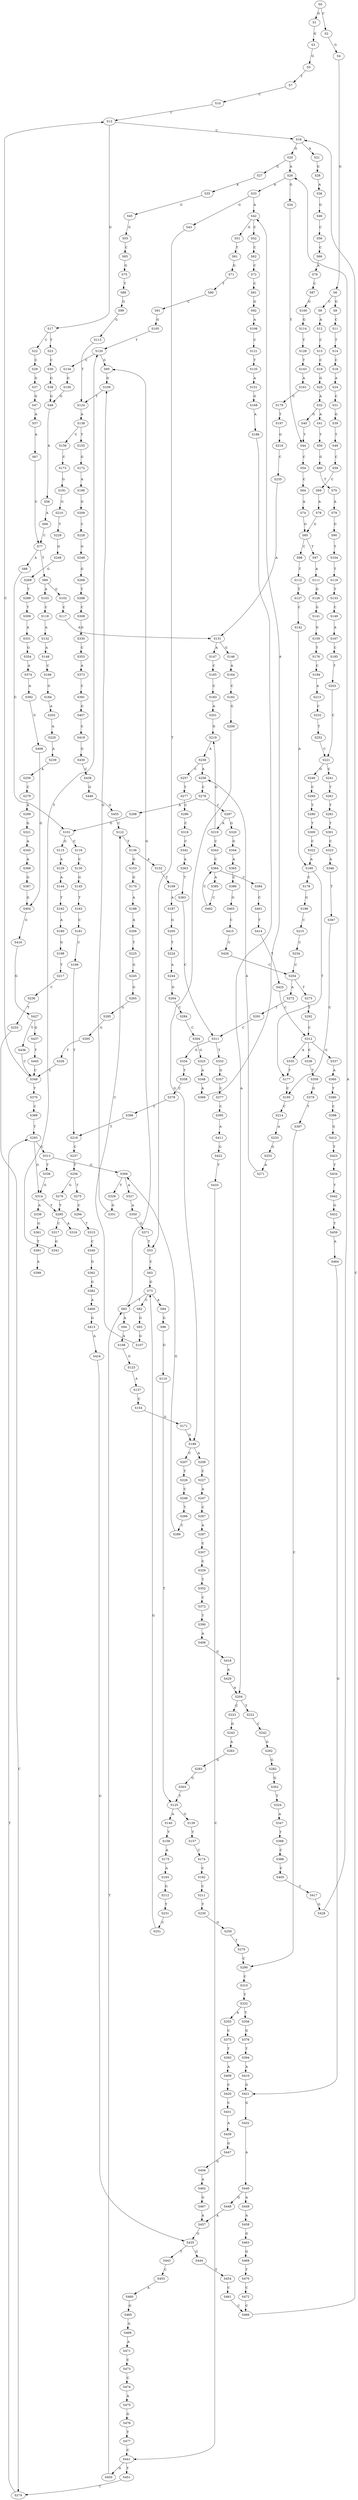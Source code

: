 strict digraph  {
	S0 -> S1 [ label = G ];
	S0 -> S2 [ label = C ];
	S1 -> S3 [ label = G ];
	S2 -> S4 [ label = G ];
	S3 -> S5 [ label = G ];
	S4 -> S6 [ label = G ];
	S5 -> S7 [ label = T ];
	S6 -> S8 [ label = G ];
	S6 -> S9 [ label = C ];
	S7 -> S10 [ label = C ];
	S8 -> S11 [ label = C ];
	S9 -> S12 [ label = A ];
	S10 -> S13 [ label = C ];
	S11 -> S14 [ label = T ];
	S12 -> S15 [ label = C ];
	S13 -> S16 [ label = C ];
	S13 -> S17 [ label = G ];
	S14 -> S18 [ label = C ];
	S15 -> S19 [ label = C ];
	S16 -> S20 [ label = G ];
	S16 -> S21 [ label = A ];
	S17 -> S22 [ label = C ];
	S17 -> S23 [ label = T ];
	S18 -> S24 [ label = A ];
	S19 -> S25 [ label = G ];
	S20 -> S26 [ label = A ];
	S20 -> S27 [ label = G ];
	S21 -> S28 [ label = G ];
	S22 -> S29 [ label = C ];
	S23 -> S30 [ label = C ];
	S24 -> S31 [ label = C ];
	S25 -> S32 [ label = A ];
	S26 -> S33 [ label = A ];
	S26 -> S34 [ label = G ];
	S27 -> S35 [ label = A ];
	S28 -> S36 [ label = A ];
	S29 -> S37 [ label = G ];
	S30 -> S38 [ label = G ];
	S31 -> S39 [ label = G ];
	S32 -> S40 [ label = G ];
	S32 -> S41 [ label = A ];
	S33 -> S42 [ label = A ];
	S33 -> S43 [ label = G ];
	S34 -> S44 [ label = T ];
	S35 -> S45 [ label = G ];
	S36 -> S46 [ label = G ];
	S37 -> S47 [ label = G ];
	S38 -> S48 [ label = G ];
	S39 -> S49 [ label = T ];
	S40 -> S44 [ label = T ];
	S41 -> S50 [ label = T ];
	S42 -> S51 [ label = G ];
	S42 -> S52 [ label = C ];
	S43 -> S53 [ label = T ];
	S44 -> S54 [ label = C ];
	S45 -> S55 [ label = G ];
	S46 -> S56 [ label = C ];
	S47 -> S57 [ label = A ];
	S48 -> S58 [ label = A ];
	S49 -> S59 [ label = C ];
	S50 -> S60 [ label = G ];
	S51 -> S61 [ label = T ];
	S52 -> S62 [ label = C ];
	S53 -> S63 [ label = C ];
	S54 -> S64 [ label = C ];
	S55 -> S65 [ label = C ];
	S56 -> S66 [ label = C ];
	S57 -> S67 [ label = A ];
	S58 -> S68 [ label = A ];
	S59 -> S69 [ label = C ];
	S60 -> S70 [ label = T ];
	S61 -> S71 [ label = G ];
	S62 -> S72 [ label = C ];
	S63 -> S73 [ label = G ];
	S64 -> S74 [ label = A ];
	S65 -> S75 [ label = G ];
	S66 -> S76 [ label = A ];
	S67 -> S77 [ label = C ];
	S68 -> S77 [ label = C ];
	S69 -> S78 [ label = A ];
	S70 -> S79 [ label = A ];
	S71 -> S80 [ label = T ];
	S72 -> S81 [ label = C ];
	S73 -> S82 [ label = C ];
	S73 -> S83 [ label = T ];
	S73 -> S84 [ label = A ];
	S74 -> S85 [ label = G ];
	S75 -> S86 [ label = T ];
	S76 -> S87 [ label = C ];
	S77 -> S88 [ label = A ];
	S77 -> S89 [ label = T ];
	S78 -> S85 [ label = G ];
	S79 -> S90 [ label = G ];
	S80 -> S91 [ label = C ];
	S81 -> S92 [ label = G ];
	S82 -> S93 [ label = G ];
	S83 -> S94 [ label = A ];
	S83 -> S95 [ label = G ];
	S84 -> S96 [ label = G ];
	S85 -> S97 [ label = T ];
	S85 -> S98 [ label = C ];
	S86 -> S99 [ label = G ];
	S87 -> S100 [ label = G ];
	S88 -> S101 [ label = G ];
	S89 -> S102 [ label = G ];
	S89 -> S103 [ label = A ];
	S90 -> S104 [ label = T ];
	S91 -> S105 [ label = G ];
	S92 -> S106 [ label = A ];
	S93 -> S107 [ label = G ];
	S94 -> S108 [ label = A ];
	S95 -> S109 [ label = G ];
	S96 -> S110 [ label = G ];
	S97 -> S111 [ label = A ];
	S98 -> S112 [ label = T ];
	S99 -> S113 [ label = G ];
	S100 -> S114 [ label = G ];
	S101 -> S115 [ label = G ];
	S101 -> S116 [ label = C ];
	S102 -> S117 [ label = C ];
	S103 -> S118 [ label = C ];
	S104 -> S119 [ label = T ];
	S105 -> S120 [ label = T ];
	S106 -> S121 [ label = C ];
	S107 -> S122 [ label = C ];
	S108 -> S123 [ label = G ];
	S109 -> S124 [ label = T ];
	S110 -> S125 [ label = T ];
	S111 -> S126 [ label = G ];
	S112 -> S127 [ label = T ];
	S113 -> S124 [ label = T ];
	S114 -> S128 [ label = T ];
	S115 -> S129 [ label = A ];
	S116 -> S130 [ label = C ];
	S117 -> S131 [ label = A ];
	S118 -> S132 [ label = A ];
	S119 -> S133 [ label = T ];
	S120 -> S134 [ label = C ];
	S120 -> S95 [ label = G ];
	S121 -> S135 [ label = T ];
	S122 -> S136 [ label = T ];
	S123 -> S137 [ label = A ];
	S124 -> S138 [ label = A ];
	S125 -> S139 [ label = G ];
	S125 -> S140 [ label = A ];
	S126 -> S141 [ label = G ];
	S127 -> S142 [ label = C ];
	S128 -> S143 [ label = T ];
	S129 -> S144 [ label = A ];
	S130 -> S145 [ label = G ];
	S131 -> S146 [ label = G ];
	S131 -> S147 [ label = A ];
	S132 -> S148 [ label = A ];
	S133 -> S149 [ label = C ];
	S134 -> S150 [ label = G ];
	S135 -> S151 [ label = A ];
	S136 -> S152 [ label = A ];
	S136 -> S153 [ label = G ];
	S137 -> S154 [ label = C ];
	S138 -> S155 [ label = T ];
	S138 -> S156 [ label = C ];
	S139 -> S157 [ label = T ];
	S140 -> S158 [ label = T ];
	S141 -> S159 [ label = G ];
	S142 -> S160 [ label = A ];
	S143 -> S161 [ label = A ];
	S144 -> S162 [ label = T ];
	S145 -> S163 [ label = T ];
	S146 -> S164 [ label = A ];
	S147 -> S165 [ label = C ];
	S148 -> S166 [ label = C ];
	S149 -> S167 [ label = A ];
	S150 -> S48 [ label = G ];
	S151 -> S168 [ label = G ];
	S152 -> S169 [ label = T ];
	S153 -> S170 [ label = G ];
	S154 -> S171 [ label = G ];
	S155 -> S172 [ label = G ];
	S156 -> S173 [ label = C ];
	S157 -> S174 [ label = C ];
	S158 -> S175 [ label = A ];
	S159 -> S176 [ label = T ];
	S160 -> S177 [ label = T ];
	S160 -> S178 [ label = C ];
	S161 -> S179 [ label = C ];
	S162 -> S180 [ label = A ];
	S163 -> S181 [ label = C ];
	S164 -> S182 [ label = C ];
	S165 -> S183 [ label = C ];
	S166 -> S184 [ label = G ];
	S167 -> S185 [ label = C ];
	S168 -> S186 [ label = A ];
	S169 -> S187 [ label = A ];
	S170 -> S188 [ label = A ];
	S171 -> S189 [ label = G ];
	S172 -> S190 [ label = A ];
	S173 -> S191 [ label = G ];
	S174 -> S192 [ label = C ];
	S175 -> S193 [ label = A ];
	S176 -> S194 [ label = C ];
	S177 -> S195 [ label = C ];
	S178 -> S196 [ label = G ];
	S179 -> S197 [ label = T ];
	S180 -> S198 [ label = G ];
	S181 -> S199 [ label = C ];
	S182 -> S200 [ label = G ];
	S183 -> S201 [ label = A ];
	S184 -> S202 [ label = A ];
	S185 -> S203 [ label = T ];
	S186 -> S204 [ label = A ];
	S187 -> S205 [ label = G ];
	S188 -> S206 [ label = A ];
	S189 -> S207 [ label = C ];
	S189 -> S208 [ label = A ];
	S190 -> S209 [ label = G ];
	S191 -> S210 [ label = G ];
	S192 -> S211 [ label = C ];
	S193 -> S212 [ label = G ];
	S194 -> S213 [ label = A ];
	S195 -> S214 [ label = C ];
	S196 -> S215 [ label = C ];
	S197 -> S216 [ label = G ];
	S198 -> S217 [ label = T ];
	S199 -> S218 [ label = T ];
	S200 -> S189 [ label = G ];
	S201 -> S219 [ label = G ];
	S202 -> S220 [ label = A ];
	S203 -> S221 [ label = C ];
	S204 -> S222 [ label = T ];
	S204 -> S223 [ label = C ];
	S205 -> S224 [ label = T ];
	S206 -> S225 [ label = T ];
	S207 -> S226 [ label = T ];
	S208 -> S227 [ label = C ];
	S209 -> S228 [ label = C ];
	S210 -> S229 [ label = T ];
	S211 -> S230 [ label = T ];
	S212 -> S231 [ label = T ];
	S213 -> S232 [ label = C ];
	S214 -> S233 [ label = A ];
	S215 -> S234 [ label = C ];
	S216 -> S235 [ label = C ];
	S217 -> S236 [ label = C ];
	S218 -> S237 [ label = C ];
	S219 -> S238 [ label = A ];
	S220 -> S239 [ label = A ];
	S221 -> S240 [ label = G ];
	S221 -> S241 [ label = C ];
	S222 -> S242 [ label = C ];
	S223 -> S243 [ label = G ];
	S224 -> S244 [ label = A ];
	S225 -> S245 [ label = G ];
	S226 -> S246 [ label = C ];
	S227 -> S247 [ label = A ];
	S228 -> S248 [ label = G ];
	S229 -> S249 [ label = G ];
	S230 -> S250 [ label = G ];
	S231 -> S251 [ label = C ];
	S232 -> S252 [ label = T ];
	S233 -> S253 [ label = G ];
	S234 -> S254 [ label = C ];
	S235 -> S131 [ label = A ];
	S236 -> S255 [ label = T ];
	S237 -> S256 [ label = T ];
	S238 -> S257 [ label = C ];
	S238 -> S258 [ label = A ];
	S239 -> S259 [ label = A ];
	S240 -> S260 [ label = C ];
	S241 -> S261 [ label = T ];
	S242 -> S262 [ label = G ];
	S243 -> S263 [ label = A ];
	S244 -> S264 [ label = G ];
	S245 -> S265 [ label = G ];
	S246 -> S266 [ label = T ];
	S247 -> S267 [ label = C ];
	S248 -> S268 [ label = G ];
	S249 -> S269 [ label = G ];
	S250 -> S270 [ label = T ];
	S251 -> S73 [ label = G ];
	S252 -> S221 [ label = C ];
	S253 -> S271 [ label = A ];
	S254 -> S272 [ label = A ];
	S254 -> S273 [ label = T ];
	S255 -> S274 [ label = C ];
	S256 -> S275 [ label = T ];
	S256 -> S276 [ label = G ];
	S257 -> S277 [ label = T ];
	S258 -> S278 [ label = C ];
	S259 -> S279 [ label = C ];
	S260 -> S280 [ label = T ];
	S261 -> S281 [ label = T ];
	S262 -> S282 [ label = G ];
	S263 -> S283 [ label = G ];
	S264 -> S284 [ label = C ];
	S265 -> S285 [ label = G ];
	S266 -> S286 [ label = C ];
	S267 -> S287 [ label = A ];
	S268 -> S288 [ label = T ];
	S269 -> S289 [ label = T ];
	S270 -> S290 [ label = C ];
	S271 -> S258 [ label = A ];
	S272 -> S291 [ label = T ];
	S273 -> S292 [ label = T ];
	S274 -> S293 [ label = T ];
	S275 -> S294 [ label = C ];
	S276 -> S295 [ label = T ];
	S277 -> S296 [ label = C ];
	S278 -> S297 [ label = C ];
	S278 -> S298 [ label = A ];
	S279 -> S299 [ label = A ];
	S280 -> S300 [ label = T ];
	S281 -> S301 [ label = T ];
	S282 -> S302 [ label = G ];
	S283 -> S303 [ label = G ];
	S284 -> S304 [ label = C ];
	S285 -> S305 [ label = G ];
	S286 -> S306 [ label = G ];
	S287 -> S307 [ label = C ];
	S288 -> S308 [ label = C ];
	S289 -> S309 [ label = T ];
	S290 -> S310 [ label = C ];
	S291 -> S311 [ label = C ];
	S292 -> S312 [ label = C ];
	S293 -> S313 [ label = C ];
	S293 -> S314 [ label = G ];
	S294 -> S315 [ label = T ];
	S295 -> S316 [ label = A ];
	S295 -> S317 [ label = C ];
	S296 -> S318 [ label = C ];
	S297 -> S319 [ label = A ];
	S297 -> S320 [ label = G ];
	S298 -> S101 [ label = G ];
	S299 -> S321 [ label = G ];
	S300 -> S322 [ label = C ];
	S301 -> S323 [ label = C ];
	S302 -> S324 [ label = T ];
	S303 -> S125 [ label = T ];
	S304 -> S325 [ label = G ];
	S305 -> S326 [ label = T ];
	S306 -> S327 [ label = A ];
	S306 -> S328 [ label = T ];
	S307 -> S329 [ label = C ];
	S308 -> S330 [ label = G ];
	S309 -> S331 [ label = A ];
	S310 -> S332 [ label = T ];
	S311 -> S333 [ label = T ];
	S311 -> S334 [ label = G ];
	S312 -> S335 [ label = A ];
	S312 -> S336 [ label = C ];
	S312 -> S337 [ label = G ];
	S313 -> S338 [ label = T ];
	S313 -> S306 [ label = G ];
	S314 -> S339 [ label = A ];
	S314 -> S295 [ label = T ];
	S315 -> S340 [ label = C ];
	S317 -> S341 [ label = G ];
	S318 -> S342 [ label = C ];
	S319 -> S219 [ label = G ];
	S319 -> S343 [ label = C ];
	S320 -> S344 [ label = G ];
	S321 -> S345 [ label = A ];
	S322 -> S160 [ label = A ];
	S323 -> S346 [ label = A ];
	S324 -> S347 [ label = A ];
	S325 -> S348 [ label = A ];
	S326 -> S349 [ label = C ];
	S327 -> S350 [ label = A ];
	S328 -> S351 [ label = G ];
	S329 -> S352 [ label = T ];
	S330 -> S353 [ label = C ];
	S331 -> S354 [ label = G ];
	S332 -> S355 [ label = A ];
	S332 -> S356 [ label = T ];
	S333 -> S357 [ label = G ];
	S334 -> S358 [ label = T ];
	S335 -> S177 [ label = T ];
	S336 -> S359 [ label = T ];
	S337 -> S360 [ label = A ];
	S338 -> S314 [ label = G ];
	S339 -> S361 [ label = G ];
	S340 -> S362 [ label = G ];
	S341 -> S120 [ label = T ];
	S342 -> S363 [ label = A ];
	S343 -> S364 [ label = C ];
	S344 -> S365 [ label = A ];
	S345 -> S366 [ label = A ];
	S346 -> S367 [ label = T ];
	S347 -> S368 [ label = T ];
	S348 -> S369 [ label = A ];
	S349 -> S13 [ label = C ];
	S349 -> S370 [ label = T ];
	S350 -> S371 [ label = G ];
	S351 -> S109 [ label = G ];
	S352 -> S372 [ label = C ];
	S353 -> S373 [ label = A ];
	S354 -> S374 [ label = A ];
	S355 -> S375 [ label = C ];
	S356 -> S376 [ label = G ];
	S357 -> S377 [ label = C ];
	S358 -> S378 [ label = C ];
	S359 -> S379 [ label = G ];
	S360 -> S380 [ label = T ];
	S361 -> S381 [ label = T ];
	S362 -> S382 [ label = G ];
	S363 -> S383 [ label = T ];
	S364 -> S384 [ label = C ];
	S364 -> S385 [ label = A ];
	S365 -> S386 [ label = C ];
	S366 -> S387 [ label = G ];
	S367 -> S195 [ label = C ];
	S368 -> S388 [ label = C ];
	S369 -> S42 [ label = A ];
	S370 -> S389 [ label = C ];
	S371 -> S53 [ label = T ];
	S372 -> S390 [ label = T ];
	S373 -> S391 [ label = C ];
	S374 -> S392 [ label = A ];
	S375 -> S393 [ label = T ];
	S376 -> S394 [ label = T ];
	S377 -> S395 [ label = C ];
	S378 -> S396 [ label = C ];
	S379 -> S397 [ label = T ];
	S380 -> S398 [ label = C ];
	S381 -> S399 [ label = A ];
	S382 -> S400 [ label = A ];
	S383 -> S311 [ label = C ];
	S384 -> S401 [ label = C ];
	S385 -> S402 [ label = C ];
	S386 -> S403 [ label = G ];
	S387 -> S404 [ label = G ];
	S388 -> S405 [ label = C ];
	S389 -> S293 [ label = T ];
	S390 -> S406 [ label = A ];
	S391 -> S407 [ label = G ];
	S392 -> S408 [ label = G ];
	S393 -> S409 [ label = A ];
	S394 -> S410 [ label = A ];
	S395 -> S411 [ label = A ];
	S396 -> S218 [ label = T ];
	S397 -> S290 [ label = C ];
	S398 -> S412 [ label = G ];
	S400 -> S413 [ label = G ];
	S401 -> S414 [ label = T ];
	S402 -> S364 [ label = C ];
	S403 -> S415 [ label = C ];
	S404 -> S416 [ label = G ];
	S405 -> S417 [ label = C ];
	S406 -> S418 [ label = G ];
	S407 -> S419 [ label = C ];
	S408 -> S404 [ label = G ];
	S409 -> S420 [ label = C ];
	S410 -> S421 [ label = G ];
	S411 -> S422 [ label = G ];
	S412 -> S423 [ label = T ];
	S413 -> S424 [ label = A ];
	S414 -> S425 [ label = T ];
	S415 -> S426 [ label = C ];
	S416 -> S427 [ label = G ];
	S417 -> S428 [ label = G ];
	S418 -> S429 [ label = A ];
	S419 -> S430 [ label = G ];
	S420 -> S431 [ label = C ];
	S421 -> S432 [ label = G ];
	S422 -> S433 [ label = T ];
	S423 -> S434 [ label = T ];
	S424 -> S435 [ label = G ];
	S425 -> S312 [ label = C ];
	S426 -> S254 [ label = C ];
	S427 -> S436 [ label = T ];
	S427 -> S437 [ label = G ];
	S428 -> S26 [ label = A ];
	S429 -> S204 [ label = A ];
	S430 -> S438 [ label = C ];
	S431 -> S439 [ label = A ];
	S432 -> S440 [ label = A ];
	S433 -> S441 [ label = C ];
	S434 -> S442 [ label = T ];
	S435 -> S443 [ label = T ];
	S435 -> S444 [ label = G ];
	S436 -> S349 [ label = C ];
	S437 -> S445 [ label = T ];
	S438 -> S446 [ label = G ];
	S439 -> S447 [ label = G ];
	S440 -> S448 [ label = G ];
	S440 -> S449 [ label = A ];
	S441 -> S450 [ label = G ];
	S441 -> S451 [ label = T ];
	S442 -> S452 [ label = G ];
	S443 -> S453 [ label = C ];
	S444 -> S454 [ label = T ];
	S445 -> S349 [ label = C ];
	S446 -> S455 [ label = G ];
	S447 -> S456 [ label = G ];
	S448 -> S457 [ label = A ];
	S449 -> S458 [ label = A ];
	S450 -> S83 [ label = T ];
	S451 -> S274 [ label = C ];
	S452 -> S459 [ label = T ];
	S453 -> S460 [ label = A ];
	S454 -> S461 [ label = C ];
	S455 -> S122 [ label = C ];
	S456 -> S462 [ label = A ];
	S457 -> S435 [ label = G ];
	S458 -> S463 [ label = G ];
	S459 -> S464 [ label = A ];
	S460 -> S465 [ label = G ];
	S461 -> S466 [ label = C ];
	S462 -> S467 [ label = G ];
	S463 -> S468 [ label = G ];
	S464 -> S421 [ label = G ];
	S465 -> S469 [ label = G ];
	S466 -> S16 [ label = C ];
	S467 -> S457 [ label = A ];
	S468 -> S470 [ label = T ];
	S469 -> S471 [ label = A ];
	S470 -> S472 [ label = C ];
	S471 -> S473 [ label = C ];
	S472 -> S466 [ label = C ];
	S473 -> S474 [ label = C ];
	S474 -> S475 [ label = A ];
	S475 -> S476 [ label = G ];
	S476 -> S477 [ label = T ];
	S477 -> S441 [ label = C ];
}
